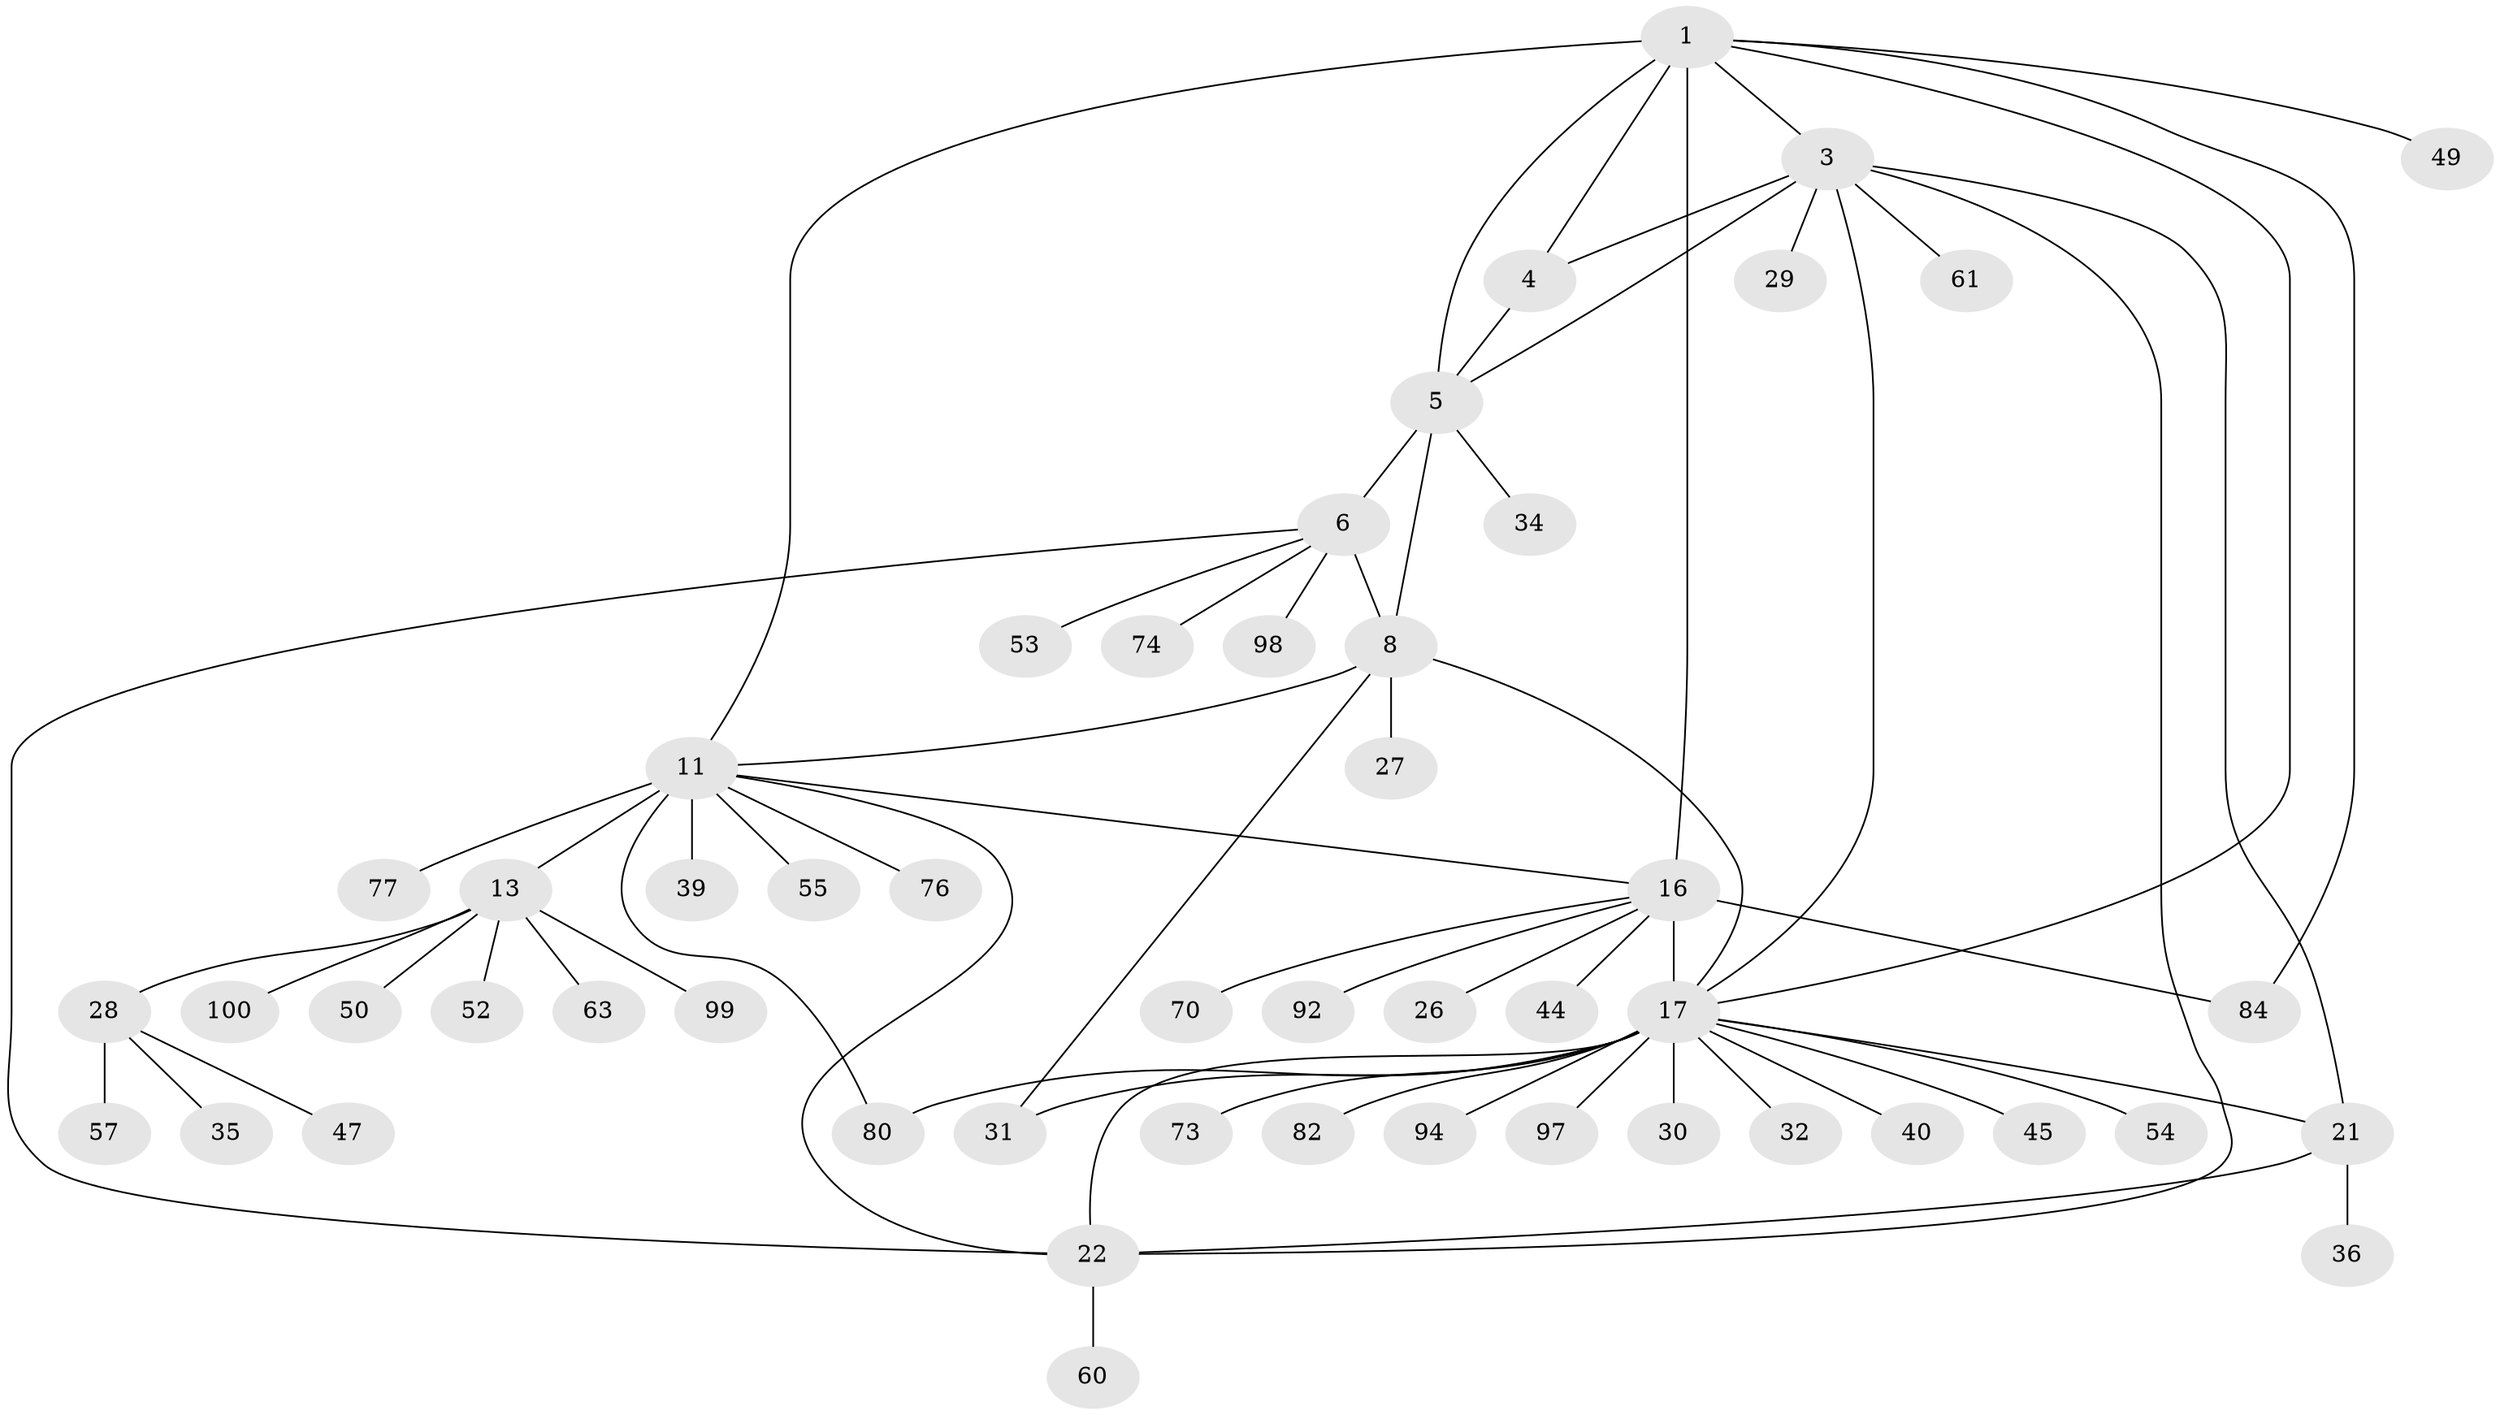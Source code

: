 // original degree distribution, {9: 0.029411764705882353, 8: 0.029411764705882353, 4: 0.029411764705882353, 6: 0.029411764705882353, 7: 0.049019607843137254, 10: 0.029411764705882353, 5: 0.029411764705882353, 11: 0.0196078431372549, 12: 0.00980392156862745, 2: 0.16666666666666666, 1: 0.5784313725490197}
// Generated by graph-tools (version 1.1) at 2025/16/03/09/25 04:16:02]
// undirected, 51 vertices, 67 edges
graph export_dot {
graph [start="1"]
  node [color=gray90,style=filled];
  1 [super="+33+2"];
  3 [super="+23+68"];
  4;
  5 [super="+7"];
  6 [super="+9"];
  8 [super="+87+85+10"];
  11 [super="+12+89+59+14"];
  13;
  16 [super="+18"];
  17 [super="+24+20+62+65+78+19"];
  21 [super="+37+79"];
  22 [super="+25+46"];
  26 [super="+56"];
  27 [super="+72"];
  28;
  29;
  30 [super="+71"];
  31;
  32;
  34;
  35;
  36;
  39 [super="+96"];
  40;
  44;
  45;
  47;
  49;
  50;
  52;
  53;
  54;
  55 [super="+64"];
  57;
  60 [super="+69"];
  61;
  63;
  70;
  73;
  74;
  76;
  77;
  80;
  82;
  84;
  92;
  94;
  97;
  98;
  99;
  100 [super="+101"];
  1 -- 3 [weight=2];
  1 -- 4 [weight=2];
  1 -- 5 [weight=2];
  1 -- 84;
  1 -- 17;
  1 -- 11;
  1 -- 16;
  1 -- 49;
  3 -- 4;
  3 -- 5 [weight=2];
  3 -- 29;
  3 -- 17 [weight=2];
  3 -- 21;
  3 -- 22 [weight=2];
  3 -- 61;
  4 -- 5;
  5 -- 34;
  5 -- 8 [weight=2];
  5 -- 6 [weight=2];
  6 -- 8 [weight=4];
  6 -- 53;
  6 -- 74;
  6 -- 98;
  6 -- 22;
  8 -- 27;
  8 -- 11;
  8 -- 17;
  8 -- 31;
  11 -- 13 [weight=4];
  11 -- 55;
  11 -- 39;
  11 -- 76;
  11 -- 77;
  11 -- 80;
  11 -- 16;
  11 -- 22;
  13 -- 28;
  13 -- 50;
  13 -- 52;
  13 -- 63;
  13 -- 99;
  13 -- 100;
  16 -- 17 [weight=6];
  16 -- 44;
  16 -- 84;
  16 -- 70;
  16 -- 26;
  16 -- 92;
  17 -- 30;
  17 -- 32;
  17 -- 40;
  17 -- 21;
  17 -- 22 [weight=3];
  17 -- 54;
  17 -- 45;
  17 -- 97;
  17 -- 73;
  17 -- 80;
  17 -- 82;
  17 -- 94;
  17 -- 31;
  21 -- 22 [weight=2];
  21 -- 36;
  22 -- 60;
  28 -- 35;
  28 -- 47;
  28 -- 57;
}
